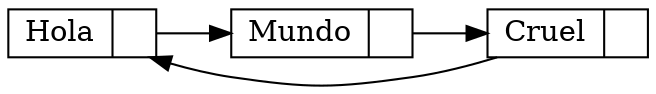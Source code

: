digraph G {
    rankdir=LR;
    node[shape=record, height=.1]
nodo0[label="{Hola|<f1>}"];
nodo1[label="{Mundo|<f1>}"];
nodo2[label="{Cruel|<f1>}"];
nodo0 -> nodo1;
nodo1 -> nodo2;
nodo2 -> nodo0[constraint=false];
}